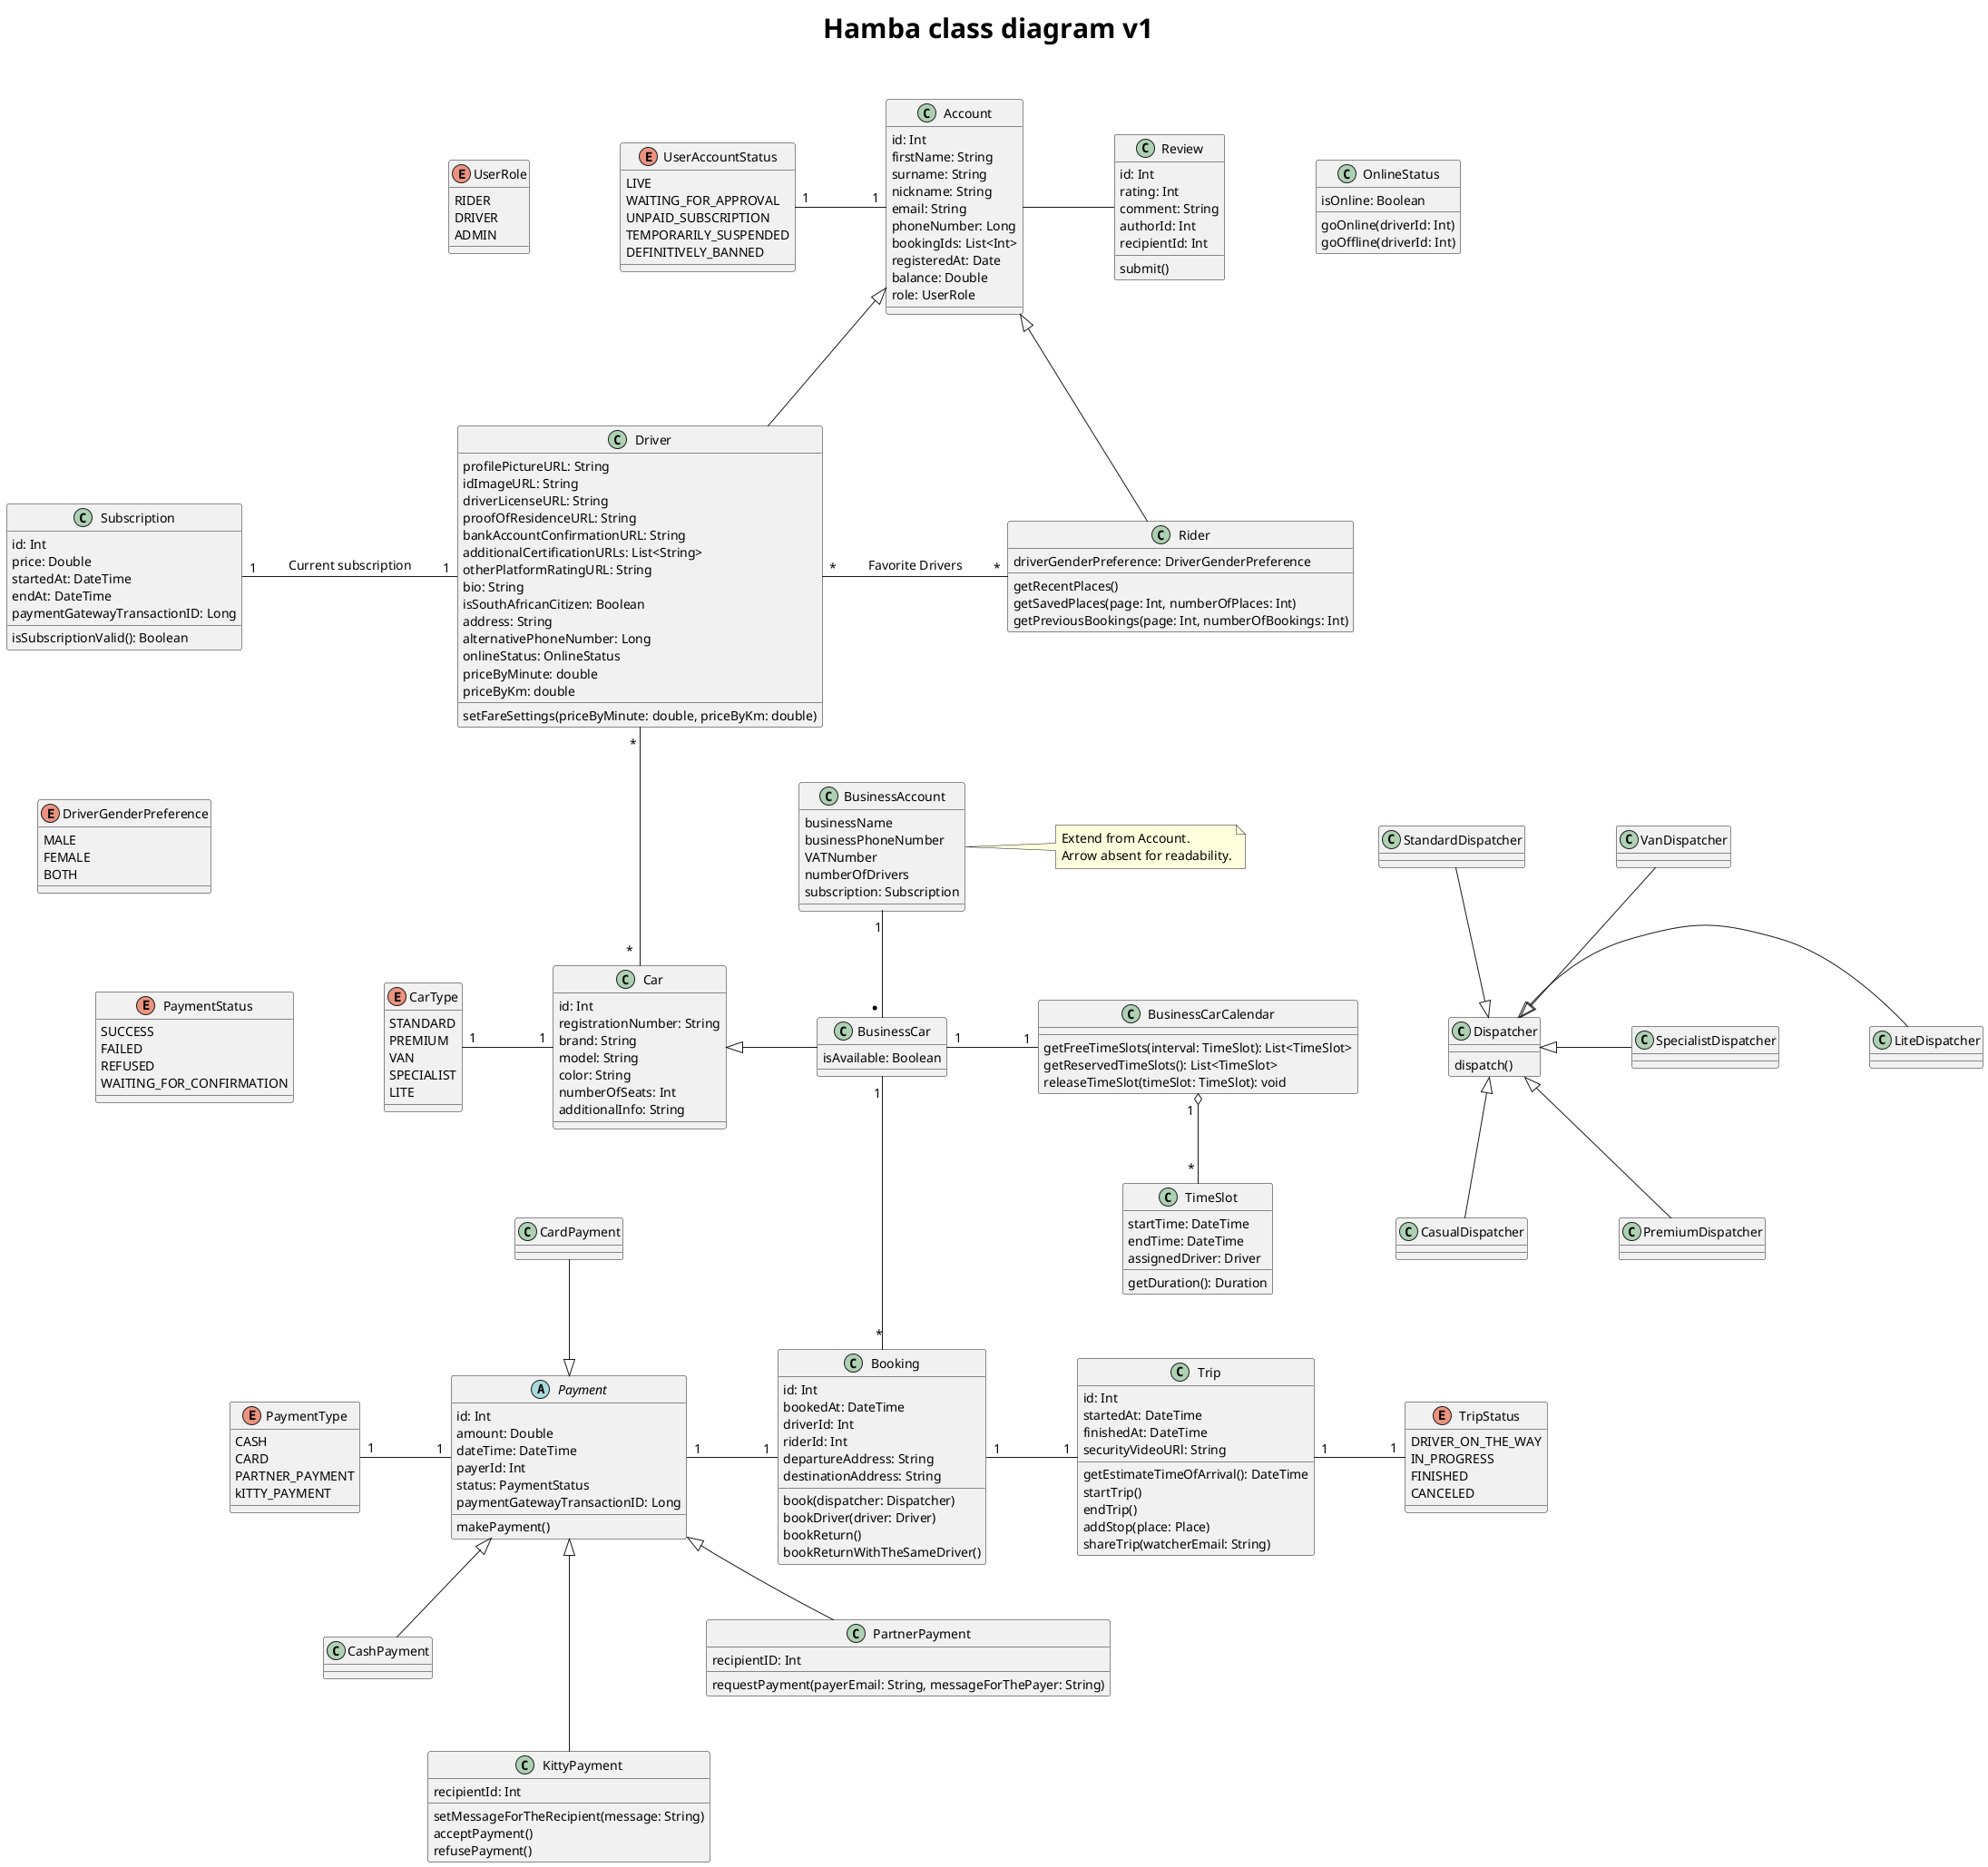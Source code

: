 @startuml

skinparam nodesep 100
skinparam defaultFontSize 14
skinparam titleFontSize 30
title "Hamba class diagram v1\n"

class Account {
    id: Int
    firstName: String
    surname: String
    nickname: String
    email: String
    phoneNumber: Long
    bookingIds: List<Int>
    registeredAt: Date
    balance: Double
    role: UserRole
}

enum UserAccountStatus {
    LIVE
    WAITING_FOR_APPROVAL
    UNPAID_SUBSCRIPTION
    TEMPORARILY_SUSPENDED
    DEFINITIVELY_BANNED
}

enum UserRole {
    RIDER
    DRIVER
    ADMIN
}

'class PaymentCard {
'    cardNumber: String
'    expirationDate: Pair<Int, Int>
'    code: Int
'}

class Driver {
    profilePictureURL: String
    idImageURL: String
    driverLicenseURL: String
    proofOfResidenceURL: String
    bankAccountConfirmationURL: String
    additionalCertificationURLs: List<String>
    otherPlatformRatingURL: String
    bio: String
    isSouthAfricanCitizen: Boolean
    address: String
    alternativePhoneNumber: Long
    onlineStatus: OnlineStatus
    priceByMinute: double
    priceByKm: double
    setFareSettings(priceByMinute: double, priceByKm: double)
}

class Rider {
    driverGenderPreference: DriverGenderPreference
    getRecentPlaces()
    getSavedPlaces(page: Int, numberOfPlaces: Int)
    getPreviousBookings(page: Int, numberOfBookings: Int)
}

class Booking {
    id: Int
    bookedAt: DateTime
    driverId: Int
    riderId: Int
    departureAddress: String
    destinationAddress: String
    book(dispatcher: Dispatcher)
    bookDriver(driver: Driver)
    bookReturn()
    bookReturnWithTheSameDriver()
}

class OnlineStatus {
    isOnline: Boolean
    goOnline(driverId: Int)
    goOffline(driverId: Int)
}

class Dispatcher {
    dispatch()
}

class CasualDispatcher {
}

class StandardDispatcher {
}

class PremiumDispatcher {
}

class VanDispatcher {
}

class SpecialistDispatcher {
}

class LiteDispatcher {
}

class Subscription {
    id: Int
    price: Double
    startedAt: DateTime
    endAt: DateTime
    paymentGatewayTransactionID: Long
    isSubscriptionValid(): Boolean
}

enum DriverGenderPreference {
    MALE
    FEMALE
    BOTH
}

class Trip {
    id: Int
    startedAt: DateTime
    finishedAt: DateTime
    securityVideoURl: String
    getEstimateTimeOfArrival(): DateTime
    startTrip()
    endTrip()
    addStop(place: Place)
    shareTrip(watcherEmail: String)
}

'class Place {
'    address: String
'    latitude: Double
'    longitude: Double
'}

enum TripStatus {
    DRIVER_ON_THE_WAY
    IN_PROGRESS
    FINISHED
    CANCELED
}

class Car {
    id: Int
    registrationNumber: String
    brand: String
    model: String
    color: String
    numberOfSeats: Int
    additionalInfo: String
}

class BusinessCar {
    isAvailable: Boolean
}

class BusinessCarCalendar {
    getFreeTimeSlots(interval: TimeSlot): List<TimeSlot>
    getReservedTimeSlots(): List<TimeSlot>
    releaseTimeSlot(timeSlot: TimeSlot): void
}

class TimeSlot {
    startTime: DateTime
    endTime: DateTime
    assignedDriver: Driver
    getDuration(): Duration
}
class BusinessAccount {
    businessName
    businessPhoneNumber
    VATNumber
    numberOfDrivers
    subscription: Subscription
}
note right: Extend from Account. \nArrow absent for readability.

abstract class Payment {
    id: Int
    amount: Double
    dateTime: DateTime
    payerId: Int
    status: PaymentStatus
    paymentGatewayTransactionID: Long
    makePayment()
}

class CardPayment {
}

class CashPayment {
}

class KittyPayment {
    recipientId: Int
    setMessageForTheRecipient(message: String)
    acceptPayment()
    refusePayment()
}

class PartnerPayment {
    recipientID: Int
    requestPayment(payerEmail: String, messageForThePayer: String)
}

enum PaymentStatus {
    SUCCESS
    FAILED
    REFUSED
    WAITING_FOR_CONFIRMATION
}

enum PaymentType {
    CASH
    CARD
    PARTNER_PAYMENT
    kITTY_PAYMENT
}

enum CarType {
    STANDARD
    PREMIUM
    VAN
    SPECIALIST
    LITE
}

class Review {
    id: Int
    rating: Int
    comment: String
    authorId: Int
    recipientId: Int
    submit()
}

Account <|--- Rider
Account <|--- Driver
'Rider "1" - "*" Place : Saved Places
'Rider "1" - "*" Place : Recent Places
Driver "*" - "*" Rider: Favorite Drivers
Driver " * " --- " *  " Car
Subscription "1" - "1" Driver : Current subscription
Booking "1" - "1" Trip
Trip "1" - "1" TripStatus
BusinessCar "1" --- "*" Booking
CarType "1" - "1" Car
UserAccountStatus "1" - "1" Account
Payment "1" - "1" Booking
Account - Review
Subscription -[hidden]- DriverGenderPreference
CardPayment --|> Payment
Payment <|-- CashPayment
Payment <|--- KittyPayment
Payment <|-- PartnerPayment
PaymentStatus -[hidden] CarType
UserRole -[hidden] UserAccountStatus
StandardDispatcher --|> Dispatcher
Dispatcher <|-- CasualDispatcher
Dispatcher <|- LiteDispatcher
Dispatcher <|- SpecialistDispatcher
VanDispatcher --|> Dispatcher
Dispatcher <|-- PremiumDispatcher
Car -[hidden] Dispatcher
BusinessAccount "1" -- "* " BusinessCar
Car <|- BusinessCar
BusinessCar "1" - "1" BusinessCarCalendar
BusinessCarCalendar "1 " o-- " * " TimeSlot
PaymentType "1" - "1" Payment


@enduml
